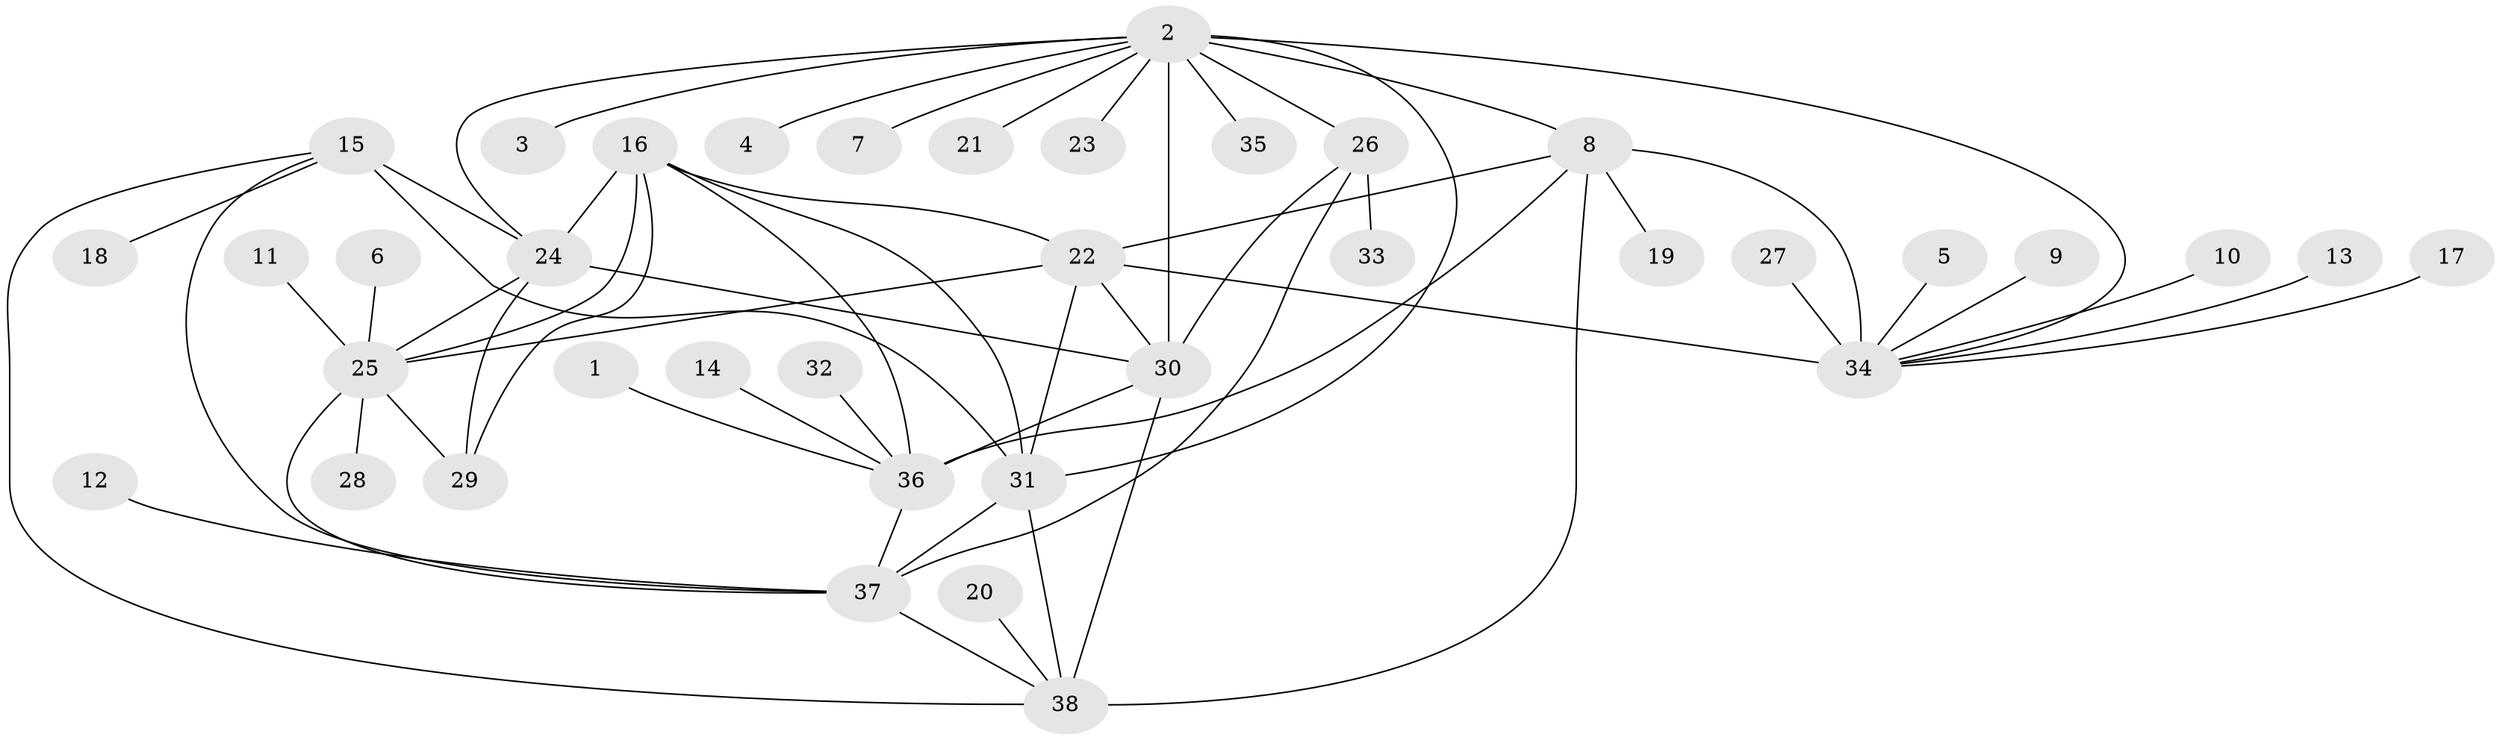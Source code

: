 // original degree distribution, {10: 0.06451612903225806, 8: 0.04032258064516129, 9: 0.03225806451612903, 6: 0.024193548387096774, 7: 0.056451612903225805, 11: 0.016129032258064516, 5: 0.016129032258064516, 1: 0.5645161290322581, 2: 0.13709677419354838, 3: 0.04032258064516129, 4: 0.008064516129032258}
// Generated by graph-tools (version 1.1) at 2025/37/03/04/25 23:37:39]
// undirected, 38 vertices, 60 edges
graph export_dot {
  node [color=gray90,style=filled];
  1;
  2;
  3;
  4;
  5;
  6;
  7;
  8;
  9;
  10;
  11;
  12;
  13;
  14;
  15;
  16;
  17;
  18;
  19;
  20;
  21;
  22;
  23;
  24;
  25;
  26;
  27;
  28;
  29;
  30;
  31;
  32;
  33;
  34;
  35;
  36;
  37;
  38;
  1 -- 36 [weight=1.0];
  2 -- 3 [weight=1.0];
  2 -- 4 [weight=1.0];
  2 -- 7 [weight=1.0];
  2 -- 8 [weight=1.0];
  2 -- 21 [weight=1.0];
  2 -- 23 [weight=1.0];
  2 -- 24 [weight=2.0];
  2 -- 26 [weight=4.0];
  2 -- 30 [weight=4.0];
  2 -- 31 [weight=1.0];
  2 -- 34 [weight=1.0];
  2 -- 35 [weight=1.0];
  5 -- 34 [weight=1.0];
  6 -- 25 [weight=1.0];
  8 -- 19 [weight=1.0];
  8 -- 22 [weight=1.0];
  8 -- 34 [weight=4.0];
  8 -- 36 [weight=5.0];
  8 -- 38 [weight=1.0];
  9 -- 34 [weight=1.0];
  10 -- 34 [weight=1.0];
  11 -- 25 [weight=1.0];
  12 -- 37 [weight=1.0];
  13 -- 34 [weight=1.0];
  14 -- 36 [weight=1.0];
  15 -- 18 [weight=1.0];
  15 -- 24 [weight=1.0];
  15 -- 31 [weight=3.0];
  15 -- 37 [weight=1.0];
  15 -- 38 [weight=1.0];
  16 -- 22 [weight=1.0];
  16 -- 24 [weight=1.0];
  16 -- 25 [weight=3.0];
  16 -- 29 [weight=1.0];
  16 -- 31 [weight=1.0];
  16 -- 36 [weight=1.0];
  17 -- 34 [weight=1.0];
  20 -- 38 [weight=1.0];
  22 -- 25 [weight=1.0];
  22 -- 30 [weight=1.0];
  22 -- 31 [weight=1.0];
  22 -- 34 [weight=4.0];
  24 -- 25 [weight=3.0];
  24 -- 29 [weight=1.0];
  24 -- 30 [weight=1.0];
  25 -- 28 [weight=1.0];
  25 -- 29 [weight=3.0];
  25 -- 37 [weight=1.0];
  26 -- 30 [weight=1.0];
  26 -- 33 [weight=1.0];
  26 -- 37 [weight=1.0];
  27 -- 34 [weight=1.0];
  30 -- 36 [weight=1.0];
  30 -- 38 [weight=1.0];
  31 -- 37 [weight=3.0];
  31 -- 38 [weight=3.0];
  32 -- 36 [weight=1.0];
  36 -- 37 [weight=1.0];
  37 -- 38 [weight=1.0];
}

